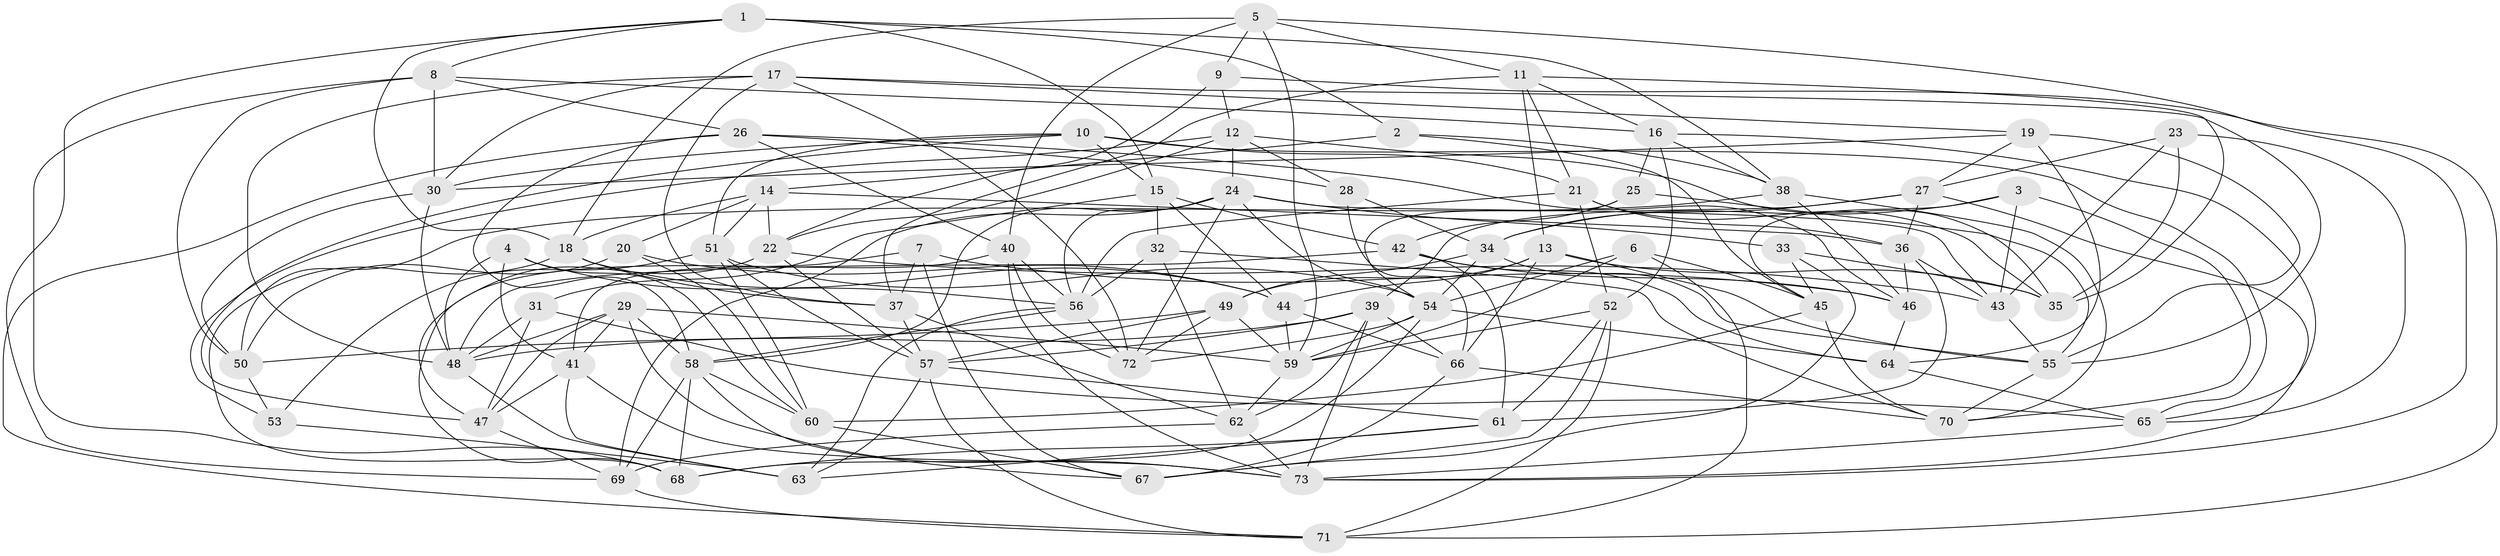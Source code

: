 // original degree distribution, {4: 1.0}
// Generated by graph-tools (version 1.1) at 2025/50/03/09/25 03:50:56]
// undirected, 73 vertices, 213 edges
graph export_dot {
graph [start="1"]
  node [color=gray90,style=filled];
  1;
  2;
  3;
  4;
  5;
  6;
  7;
  8;
  9;
  10;
  11;
  12;
  13;
  14;
  15;
  16;
  17;
  18;
  19;
  20;
  21;
  22;
  23;
  24;
  25;
  26;
  27;
  28;
  29;
  30;
  31;
  32;
  33;
  34;
  35;
  36;
  37;
  38;
  39;
  40;
  41;
  42;
  43;
  44;
  45;
  46;
  47;
  48;
  49;
  50;
  51;
  52;
  53;
  54;
  55;
  56;
  57;
  58;
  59;
  60;
  61;
  62;
  63;
  64;
  65;
  66;
  67;
  68;
  69;
  70;
  71;
  72;
  73;
  1 -- 2 [weight=1.0];
  1 -- 8 [weight=1.0];
  1 -- 15 [weight=1.0];
  1 -- 18 [weight=1.0];
  1 -- 38 [weight=1.0];
  1 -- 69 [weight=1.0];
  2 -- 14 [weight=1.0];
  2 -- 38 [weight=1.0];
  2 -- 45 [weight=1.0];
  3 -- 34 [weight=1.0];
  3 -- 43 [weight=1.0];
  3 -- 45 [weight=1.0];
  3 -- 70 [weight=1.0];
  4 -- 41 [weight=1.0];
  4 -- 48 [weight=1.0];
  4 -- 56 [weight=1.0];
  4 -- 60 [weight=1.0];
  5 -- 9 [weight=1.0];
  5 -- 11 [weight=1.0];
  5 -- 18 [weight=1.0];
  5 -- 40 [weight=1.0];
  5 -- 59 [weight=1.0];
  5 -- 73 [weight=1.0];
  6 -- 45 [weight=1.0];
  6 -- 54 [weight=1.0];
  6 -- 59 [weight=1.0];
  6 -- 71 [weight=1.0];
  7 -- 37 [weight=1.0];
  7 -- 41 [weight=1.0];
  7 -- 46 [weight=1.0];
  7 -- 67 [weight=1.0];
  8 -- 16 [weight=1.0];
  8 -- 26 [weight=1.0];
  8 -- 30 [weight=1.0];
  8 -- 50 [weight=1.0];
  8 -- 68 [weight=1.0];
  9 -- 12 [weight=1.0];
  9 -- 22 [weight=1.0];
  9 -- 71 [weight=1.0];
  10 -- 15 [weight=1.0];
  10 -- 21 [weight=1.0];
  10 -- 30 [weight=1.0];
  10 -- 47 [weight=1.0];
  10 -- 51 [weight=1.0];
  10 -- 65 [weight=1.0];
  11 -- 13 [weight=1.0];
  11 -- 16 [weight=1.0];
  11 -- 21 [weight=1.0];
  11 -- 35 [weight=1.0];
  11 -- 37 [weight=1.0];
  12 -- 22 [weight=1.0];
  12 -- 24 [weight=1.0];
  12 -- 28 [weight=1.0];
  12 -- 35 [weight=1.0];
  12 -- 53 [weight=1.0];
  13 -- 35 [weight=1.0];
  13 -- 44 [weight=1.0];
  13 -- 49 [weight=1.0];
  13 -- 55 [weight=1.0];
  13 -- 66 [weight=1.0];
  14 -- 18 [weight=1.0];
  14 -- 20 [weight=1.0];
  14 -- 22 [weight=1.0];
  14 -- 36 [weight=1.0];
  14 -- 51 [weight=1.0];
  15 -- 31 [weight=1.0];
  15 -- 32 [weight=1.0];
  15 -- 42 [weight=1.0];
  15 -- 44 [weight=1.0];
  16 -- 25 [weight=1.0];
  16 -- 38 [weight=1.0];
  16 -- 52 [weight=1.0];
  16 -- 65 [weight=1.0];
  17 -- 19 [weight=1.0];
  17 -- 30 [weight=1.0];
  17 -- 37 [weight=1.0];
  17 -- 48 [weight=1.0];
  17 -- 55 [weight=1.0];
  17 -- 72 [weight=1.0];
  18 -- 37 [weight=1.0];
  18 -- 44 [weight=1.0];
  18 -- 68 [weight=1.0];
  19 -- 27 [weight=1.0];
  19 -- 30 [weight=1.0];
  19 -- 55 [weight=2.0];
  19 -- 64 [weight=1.0];
  20 -- 44 [weight=1.0];
  20 -- 50 [weight=1.0];
  20 -- 60 [weight=1.0];
  21 -- 35 [weight=1.0];
  21 -- 36 [weight=1.0];
  21 -- 52 [weight=1.0];
  21 -- 56 [weight=1.0];
  22 -- 43 [weight=1.0];
  22 -- 47 [weight=1.0];
  22 -- 57 [weight=1.0];
  23 -- 27 [weight=1.0];
  23 -- 35 [weight=1.0];
  23 -- 43 [weight=1.0];
  23 -- 65 [weight=1.0];
  24 -- 33 [weight=1.0];
  24 -- 43 [weight=1.0];
  24 -- 54 [weight=1.0];
  24 -- 56 [weight=1.0];
  24 -- 58 [weight=1.0];
  24 -- 69 [weight=1.0];
  24 -- 72 [weight=1.0];
  25 -- 42 [weight=1.0];
  25 -- 54 [weight=1.0];
  25 -- 55 [weight=1.0];
  26 -- 28 [weight=1.0];
  26 -- 40 [weight=1.0];
  26 -- 46 [weight=1.0];
  26 -- 58 [weight=1.0];
  26 -- 71 [weight=1.0];
  27 -- 34 [weight=1.0];
  27 -- 36 [weight=1.0];
  27 -- 39 [weight=1.0];
  27 -- 73 [weight=1.0];
  28 -- 34 [weight=1.0];
  28 -- 66 [weight=1.0];
  29 -- 41 [weight=1.0];
  29 -- 47 [weight=1.0];
  29 -- 48 [weight=1.0];
  29 -- 58 [weight=1.0];
  29 -- 59 [weight=1.0];
  29 -- 73 [weight=1.0];
  30 -- 48 [weight=1.0];
  30 -- 50 [weight=1.0];
  31 -- 47 [weight=1.0];
  31 -- 48 [weight=1.0];
  31 -- 65 [weight=1.0];
  32 -- 56 [weight=1.0];
  32 -- 62 [weight=1.0];
  32 -- 70 [weight=1.0];
  33 -- 35 [weight=1.0];
  33 -- 45 [weight=1.0];
  33 -- 67 [weight=1.0];
  34 -- 49 [weight=1.0];
  34 -- 54 [weight=1.0];
  34 -- 55 [weight=1.0];
  36 -- 43 [weight=1.0];
  36 -- 46 [weight=1.0];
  36 -- 61 [weight=1.0];
  37 -- 57 [weight=1.0];
  37 -- 62 [weight=1.0];
  38 -- 46 [weight=1.0];
  38 -- 50 [weight=1.0];
  38 -- 70 [weight=1.0];
  39 -- 48 [weight=1.0];
  39 -- 57 [weight=1.0];
  39 -- 62 [weight=1.0];
  39 -- 66 [weight=1.0];
  39 -- 73 [weight=1.0];
  40 -- 56 [weight=1.0];
  40 -- 68 [weight=1.0];
  40 -- 72 [weight=1.0];
  40 -- 73 [weight=1.0];
  41 -- 47 [weight=1.0];
  41 -- 63 [weight=1.0];
  41 -- 73 [weight=1.0];
  42 -- 46 [weight=1.0];
  42 -- 48 [weight=1.0];
  42 -- 61 [weight=1.0];
  42 -- 64 [weight=1.0];
  43 -- 55 [weight=1.0];
  44 -- 59 [weight=1.0];
  44 -- 66 [weight=1.0];
  45 -- 60 [weight=1.0];
  45 -- 70 [weight=1.0];
  46 -- 64 [weight=1.0];
  47 -- 69 [weight=1.0];
  48 -- 63 [weight=1.0];
  49 -- 50 [weight=1.0];
  49 -- 57 [weight=1.0];
  49 -- 59 [weight=1.0];
  49 -- 72 [weight=1.0];
  50 -- 53 [weight=1.0];
  51 -- 53 [weight=1.0];
  51 -- 54 [weight=1.0];
  51 -- 57 [weight=1.0];
  51 -- 60 [weight=1.0];
  52 -- 59 [weight=1.0];
  52 -- 61 [weight=1.0];
  52 -- 67 [weight=1.0];
  52 -- 71 [weight=1.0];
  53 -- 63 [weight=1.0];
  54 -- 59 [weight=1.0];
  54 -- 64 [weight=2.0];
  54 -- 68 [weight=1.0];
  54 -- 72 [weight=1.0];
  55 -- 70 [weight=1.0];
  56 -- 58 [weight=1.0];
  56 -- 63 [weight=1.0];
  56 -- 72 [weight=1.0];
  57 -- 61 [weight=1.0];
  57 -- 63 [weight=1.0];
  57 -- 71 [weight=1.0];
  58 -- 60 [weight=1.0];
  58 -- 67 [weight=1.0];
  58 -- 68 [weight=1.0];
  58 -- 69 [weight=1.0];
  59 -- 62 [weight=1.0];
  60 -- 67 [weight=1.0];
  61 -- 63 [weight=1.0];
  61 -- 68 [weight=1.0];
  62 -- 69 [weight=1.0];
  62 -- 73 [weight=1.0];
  64 -- 65 [weight=1.0];
  65 -- 73 [weight=1.0];
  66 -- 67 [weight=1.0];
  66 -- 70 [weight=1.0];
  69 -- 71 [weight=1.0];
}
